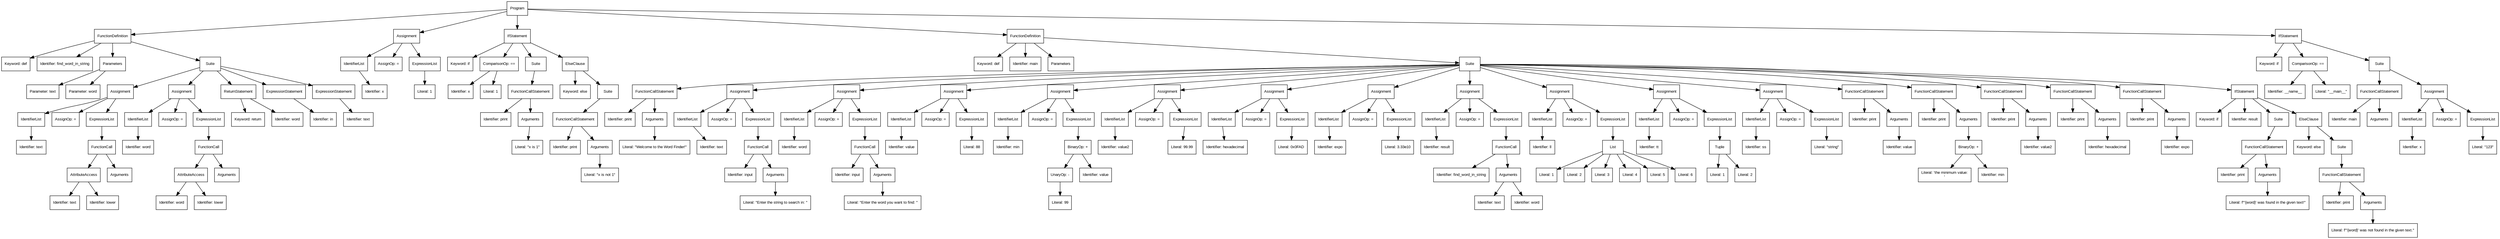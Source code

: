 digraph ParseTree {
  node [shape=box, fontname="Arial", fontsize=10];
  node0 [label="Program"];
  node1 [label="FunctionDefinition"];
  node2 [label="Keyword: def"];
  node1 -> node2;
  node3 [label="Identifier: find_word_in_string"];
  node1 -> node3;
  node4 [label="Parameters"];
  node5 [label="Parameter: text"];
  node4 -> node5;
  node6 [label="Parameter: word"];
  node4 -> node6;
  node1 -> node4;
  node7 [label="Suite"];
  node8 [label="Assignment"];
  node9 [label="IdentifierList"];
  node10 [label="Identifier: text"];
  node9 -> node10;
  node8 -> node9;
  node11 [label="AssignOp: ="];
  node8 -> node11;
  node12 [label="ExpressionList"];
  node13 [label="FunctionCall"];
  node14 [label="AttributeAccess"];
  node15 [label="Identifier: text"];
  node14 -> node15;
  node16 [label="Identifier: lower"];
  node14 -> node16;
  node13 -> node14;
  node17 [label="Arguments"];
  node13 -> node17;
  node12 -> node13;
  node8 -> node12;
  node7 -> node8;
  node18 [label="Assignment"];
  node19 [label="IdentifierList"];
  node20 [label="Identifier: word"];
  node19 -> node20;
  node18 -> node19;
  node21 [label="AssignOp: ="];
  node18 -> node21;
  node22 [label="ExpressionList"];
  node23 [label="FunctionCall"];
  node24 [label="AttributeAccess"];
  node25 [label="Identifier: word"];
  node24 -> node25;
  node26 [label="Identifier: lower"];
  node24 -> node26;
  node23 -> node24;
  node27 [label="Arguments"];
  node23 -> node27;
  node22 -> node23;
  node18 -> node22;
  node7 -> node18;
  node28 [label="ReturnStatement"];
  node29 [label="Keyword: return"];
  node28 -> node29;
  node30 [label="Identifier: word"];
  node28 -> node30;
  node7 -> node28;
  node31 [label="ExpressionStatement"];
  node32 [label="Identifier: in"];
  node31 -> node32;
  node7 -> node31;
  node33 [label="ExpressionStatement"];
  node34 [label="Identifier: text"];
  node33 -> node34;
  node7 -> node33;
  node1 -> node7;
  node0 -> node1;
  node35 [label="Assignment"];
  node36 [label="IdentifierList"];
  node37 [label="Identifier: x"];
  node36 -> node37;
  node35 -> node36;
  node38 [label="AssignOp: ="];
  node35 -> node38;
  node39 [label="ExpressionList"];
  node40 [label="Literal: 1"];
  node39 -> node40;
  node35 -> node39;
  node0 -> node35;
  node41 [label="IfStatement"];
  node42 [label="Keyword: if"];
  node41 -> node42;
  node43 [label="ComparisonOp: =="];
  node44 [label="Identifier: x"];
  node43 -> node44;
  node45 [label="Literal: 1"];
  node43 -> node45;
  node41 -> node43;
  node46 [label="Suite"];
  node47 [label="FunctionCallStatement"];
  node48 [label="Identifier: print"];
  node47 -> node48;
  node49 [label="Arguments"];
  node50 [label="Literal: \"x is 1\""];
  node49 -> node50;
  node47 -> node49;
  node46 -> node47;
  node41 -> node46;
  node51 [label="ElseClause"];
  node52 [label="Keyword: else"];
  node51 -> node52;
  node53 [label="Suite"];
  node54 [label="FunctionCallStatement"];
  node55 [label="Identifier: print"];
  node54 -> node55;
  node56 [label="Arguments"];
  node57 [label="Literal: \"x is not 1\""];
  node56 -> node57;
  node54 -> node56;
  node53 -> node54;
  node51 -> node53;
  node41 -> node51;
  node0 -> node41;
  node58 [label="FunctionDefinition"];
  node59 [label="Keyword: def"];
  node58 -> node59;
  node60 [label="Identifier: main"];
  node58 -> node60;
  node61 [label="Parameters"];
  node58 -> node61;
  node62 [label="Suite"];
  node63 [label="FunctionCallStatement"];
  node64 [label="Identifier: print"];
  node63 -> node64;
  node65 [label="Arguments"];
  node66 [label="Literal: \"Welcome to the Word Finder!\""];
  node65 -> node66;
  node63 -> node65;
  node62 -> node63;
  node67 [label="Assignment"];
  node68 [label="IdentifierList"];
  node69 [label="Identifier: text"];
  node68 -> node69;
  node67 -> node68;
  node70 [label="AssignOp: ="];
  node67 -> node70;
  node71 [label="ExpressionList"];
  node72 [label="FunctionCall"];
  node73 [label="Identifier: input"];
  node72 -> node73;
  node74 [label="Arguments"];
  node75 [label="Literal: \"Enter the string to search in: \""];
  node74 -> node75;
  node72 -> node74;
  node71 -> node72;
  node67 -> node71;
  node62 -> node67;
  node76 [label="Assignment"];
  node77 [label="IdentifierList"];
  node78 [label="Identifier: word"];
  node77 -> node78;
  node76 -> node77;
  node79 [label="AssignOp: ="];
  node76 -> node79;
  node80 [label="ExpressionList"];
  node81 [label="FunctionCall"];
  node82 [label="Identifier: input"];
  node81 -> node82;
  node83 [label="Arguments"];
  node84 [label="Literal: \"Enter the word you want to find: \""];
  node83 -> node84;
  node81 -> node83;
  node80 -> node81;
  node76 -> node80;
  node62 -> node76;
  node85 [label="Assignment"];
  node86 [label="IdentifierList"];
  node87 [label="Identifier: value"];
  node86 -> node87;
  node85 -> node86;
  node88 [label="AssignOp: ="];
  node85 -> node88;
  node89 [label="ExpressionList"];
  node90 [label="Literal: 88"];
  node89 -> node90;
  node85 -> node89;
  node62 -> node85;
  node91 [label="Assignment"];
  node92 [label="IdentifierList"];
  node93 [label="Identifier: min"];
  node92 -> node93;
  node91 -> node92;
  node94 [label="AssignOp: ="];
  node91 -> node94;
  node95 [label="ExpressionList"];
  node96 [label="BinaryOp: +"];
  node97 [label="UnaryOp: -"];
  node98 [label="Literal: 99"];
  node97 -> node98;
  node96 -> node97;
  node99 [label="Identifier: value"];
  node96 -> node99;
  node95 -> node96;
  node91 -> node95;
  node62 -> node91;
  node100 [label="Assignment"];
  node101 [label="IdentifierList"];
  node102 [label="Identifier: value2"];
  node101 -> node102;
  node100 -> node101;
  node103 [label="AssignOp: ="];
  node100 -> node103;
  node104 [label="ExpressionList"];
  node105 [label="Literal: 99.99"];
  node104 -> node105;
  node100 -> node104;
  node62 -> node100;
  node106 [label="Assignment"];
  node107 [label="IdentifierList"];
  node108 [label="Identifier: hexadecimal"];
  node107 -> node108;
  node106 -> node107;
  node109 [label="AssignOp: ="];
  node106 -> node109;
  node110 [label="ExpressionList"];
  node111 [label="Literal: 0x0FAD"];
  node110 -> node111;
  node106 -> node110;
  node62 -> node106;
  node112 [label="Assignment"];
  node113 [label="IdentifierList"];
  node114 [label="Identifier: expo"];
  node113 -> node114;
  node112 -> node113;
  node115 [label="AssignOp: ="];
  node112 -> node115;
  node116 [label="ExpressionList"];
  node117 [label="Literal: 3.33e10"];
  node116 -> node117;
  node112 -> node116;
  node62 -> node112;
  node118 [label="Assignment"];
  node119 [label="IdentifierList"];
  node120 [label="Identifier: result"];
  node119 -> node120;
  node118 -> node119;
  node121 [label="AssignOp: ="];
  node118 -> node121;
  node122 [label="ExpressionList"];
  node123 [label="FunctionCall"];
  node124 [label="Identifier: find_word_in_string"];
  node123 -> node124;
  node125 [label="Arguments"];
  node126 [label="Identifier: text"];
  node125 -> node126;
  node127 [label="Identifier: word"];
  node125 -> node127;
  node123 -> node125;
  node122 -> node123;
  node118 -> node122;
  node62 -> node118;
  node128 [label="Assignment"];
  node129 [label="IdentifierList"];
  node130 [label="Identifier: ll"];
  node129 -> node130;
  node128 -> node129;
  node131 [label="AssignOp: ="];
  node128 -> node131;
  node132 [label="ExpressionList"];
  node133 [label="List"];
  node134 [label="Literal: 1"];
  node133 -> node134;
  node135 [label="Literal: 2"];
  node133 -> node135;
  node136 [label="Literal: 3"];
  node133 -> node136;
  node137 [label="Literal: 4"];
  node133 -> node137;
  node138 [label="Literal: 5"];
  node133 -> node138;
  node139 [label="Literal: 6"];
  node133 -> node139;
  node132 -> node133;
  node128 -> node132;
  node62 -> node128;
  node140 [label="Assignment"];
  node141 [label="IdentifierList"];
  node142 [label="Identifier: tt"];
  node141 -> node142;
  node140 -> node141;
  node143 [label="AssignOp: ="];
  node140 -> node143;
  node144 [label="ExpressionList"];
  node145 [label="Tuple"];
  node146 [label="Literal: 1"];
  node145 -> node146;
  node147 [label="Literal: 2"];
  node145 -> node147;
  node144 -> node145;
  node140 -> node144;
  node62 -> node140;
  node148 [label="Assignment"];
  node149 [label="IdentifierList"];
  node150 [label="Identifier: ss"];
  node149 -> node150;
  node148 -> node149;
  node151 [label="AssignOp: ="];
  node148 -> node151;
  node152 [label="ExpressionList"];
  node153 [label="Literal: \"string\""];
  node152 -> node153;
  node148 -> node152;
  node62 -> node148;
  node154 [label="FunctionCallStatement"];
  node155 [label="Identifier: print"];
  node154 -> node155;
  node156 [label="Arguments"];
  node157 [label="Identifier: value"];
  node156 -> node157;
  node154 -> node156;
  node62 -> node154;
  node158 [label="FunctionCallStatement"];
  node159 [label="Identifier: print"];
  node158 -> node159;
  node160 [label="Arguments"];
  node161 [label="BinaryOp: +"];
  node162 [label="Literal: 'the minimum value:\n'"];
  node161 -> node162;
  node163 [label="Identifier: min"];
  node161 -> node163;
  node160 -> node161;
  node158 -> node160;
  node62 -> node158;
  node164 [label="FunctionCallStatement"];
  node165 [label="Identifier: print"];
  node164 -> node165;
  node166 [label="Arguments"];
  node167 [label="Identifier: value2"];
  node166 -> node167;
  node164 -> node166;
  node62 -> node164;
  node168 [label="FunctionCallStatement"];
  node169 [label="Identifier: print"];
  node168 -> node169;
  node170 [label="Arguments"];
  node171 [label="Identifier: hexadecimal"];
  node170 -> node171;
  node168 -> node170;
  node62 -> node168;
  node172 [label="FunctionCallStatement"];
  node173 [label="Identifier: print"];
  node172 -> node173;
  node174 [label="Arguments"];
  node175 [label="Identifier: expo"];
  node174 -> node175;
  node172 -> node174;
  node62 -> node172;
  node176 [label="IfStatement"];
  node177 [label="Keyword: if"];
  node176 -> node177;
  node178 [label="Identifier: result"];
  node176 -> node178;
  node179 [label="Suite"];
  node180 [label="FunctionCallStatement"];
  node181 [label="Identifier: print"];
  node180 -> node181;
  node182 [label="Arguments"];
  node183 [label="Literal: f\"'{word}' was found in the given text!\""];
  node182 -> node183;
  node180 -> node182;
  node179 -> node180;
  node176 -> node179;
  node184 [label="ElseClause"];
  node185 [label="Keyword: else"];
  node184 -> node185;
  node186 [label="Suite"];
  node187 [label="FunctionCallStatement"];
  node188 [label="Identifier: print"];
  node187 -> node188;
  node189 [label="Arguments"];
  node190 [label="Literal: f\"'{word}' was not found in the given text.\""];
  node189 -> node190;
  node187 -> node189;
  node186 -> node187;
  node184 -> node186;
  node176 -> node184;
  node62 -> node176;
  node58 -> node62;
  node0 -> node58;
  node191 [label="IfStatement"];
  node192 [label="Keyword: if"];
  node191 -> node192;
  node193 [label="ComparisonOp: =="];
  node194 [label="Identifier: __name__"];
  node193 -> node194;
  node195 [label="Literal: \"__main__\""];
  node193 -> node195;
  node191 -> node193;
  node196 [label="Suite"];
  node197 [label="FunctionCallStatement"];
  node198 [label="Identifier: main"];
  node197 -> node198;
  node199 [label="Arguments"];
  node197 -> node199;
  node196 -> node197;
  node200 [label="Assignment"];
  node201 [label="IdentifierList"];
  node202 [label="Identifier: x"];
  node201 -> node202;
  node200 -> node201;
  node203 [label="AssignOp: ="];
  node200 -> node203;
  node204 [label="ExpressionList"];
  node205 [label="Literal: \"123\""];
  node204 -> node205;
  node200 -> node204;
  node196 -> node200;
  node191 -> node196;
  node0 -> node191;
}
